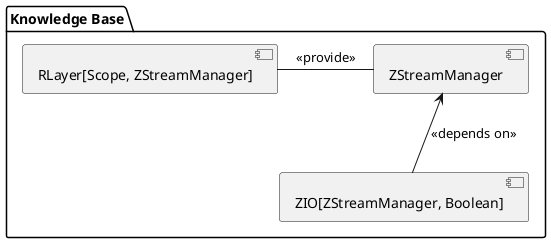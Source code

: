 @startuml ZLauer
package "Knowledge Base" as kb{
[RLayer<U+005B>Scope, ZStreamManager<U+005D>] as zlayer
[ZStreamManager] as sm
[ZIO<U+005B>ZStreamManager, Boolean<U+005D>] as zio
}

zlayer - sm : <<provide>>
zio -up-> sm : <<depends on>>

@enduml